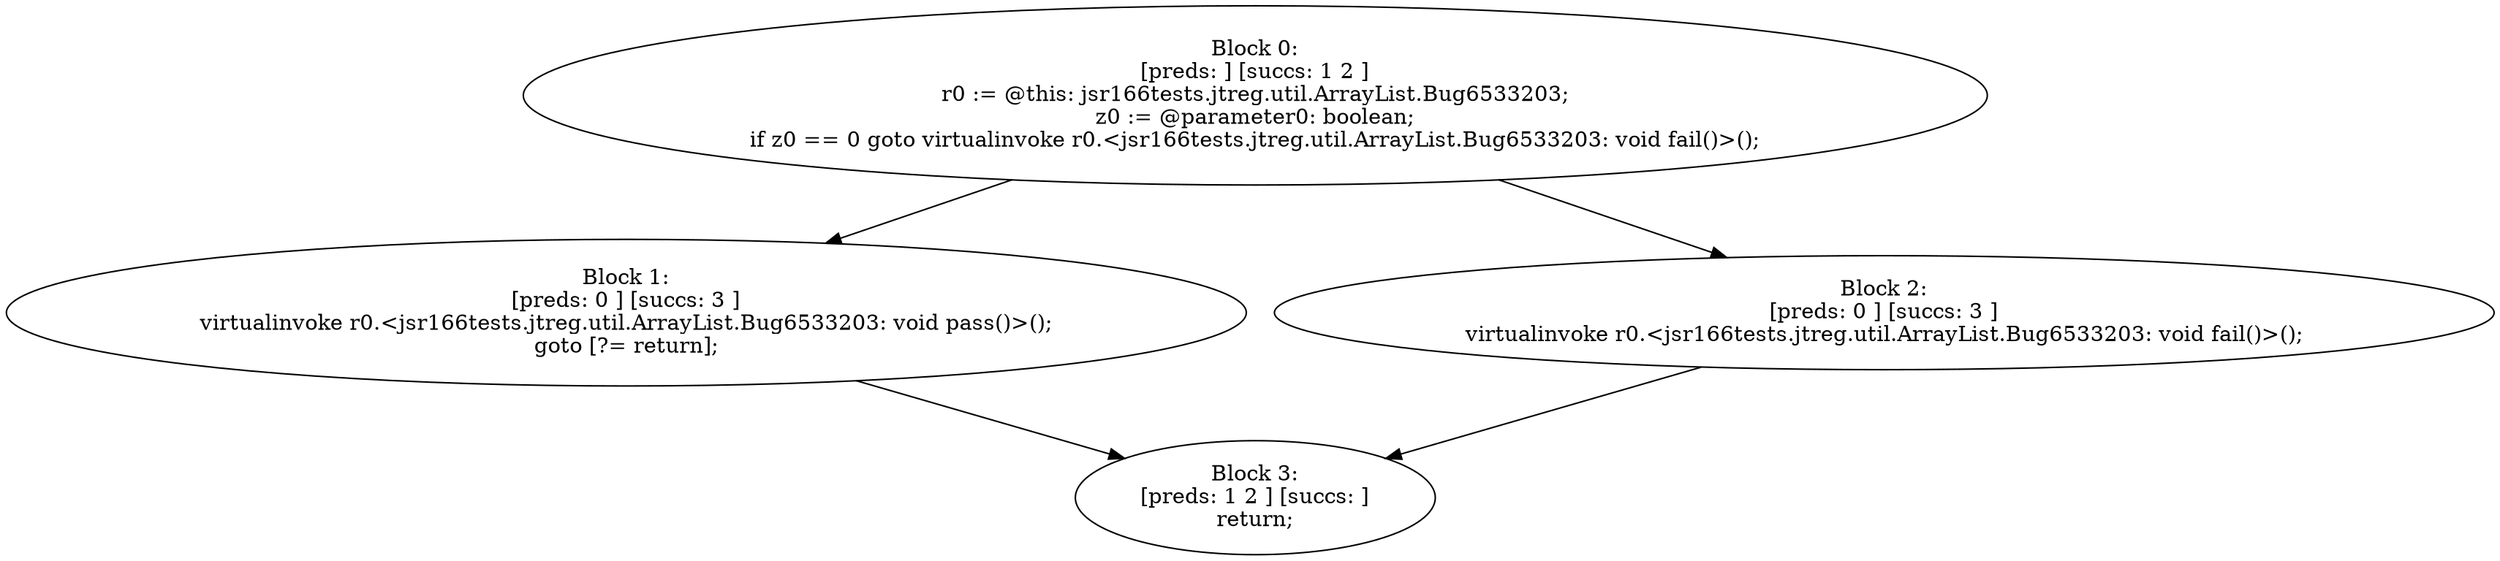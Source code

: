digraph "unitGraph" {
    "Block 0:
[preds: ] [succs: 1 2 ]
r0 := @this: jsr166tests.jtreg.util.ArrayList.Bug6533203;
z0 := @parameter0: boolean;
if z0 == 0 goto virtualinvoke r0.<jsr166tests.jtreg.util.ArrayList.Bug6533203: void fail()>();
"
    "Block 1:
[preds: 0 ] [succs: 3 ]
virtualinvoke r0.<jsr166tests.jtreg.util.ArrayList.Bug6533203: void pass()>();
goto [?= return];
"
    "Block 2:
[preds: 0 ] [succs: 3 ]
virtualinvoke r0.<jsr166tests.jtreg.util.ArrayList.Bug6533203: void fail()>();
"
    "Block 3:
[preds: 1 2 ] [succs: ]
return;
"
    "Block 0:
[preds: ] [succs: 1 2 ]
r0 := @this: jsr166tests.jtreg.util.ArrayList.Bug6533203;
z0 := @parameter0: boolean;
if z0 == 0 goto virtualinvoke r0.<jsr166tests.jtreg.util.ArrayList.Bug6533203: void fail()>();
"->"Block 1:
[preds: 0 ] [succs: 3 ]
virtualinvoke r0.<jsr166tests.jtreg.util.ArrayList.Bug6533203: void pass()>();
goto [?= return];
";
    "Block 0:
[preds: ] [succs: 1 2 ]
r0 := @this: jsr166tests.jtreg.util.ArrayList.Bug6533203;
z0 := @parameter0: boolean;
if z0 == 0 goto virtualinvoke r0.<jsr166tests.jtreg.util.ArrayList.Bug6533203: void fail()>();
"->"Block 2:
[preds: 0 ] [succs: 3 ]
virtualinvoke r0.<jsr166tests.jtreg.util.ArrayList.Bug6533203: void fail()>();
";
    "Block 1:
[preds: 0 ] [succs: 3 ]
virtualinvoke r0.<jsr166tests.jtreg.util.ArrayList.Bug6533203: void pass()>();
goto [?= return];
"->"Block 3:
[preds: 1 2 ] [succs: ]
return;
";
    "Block 2:
[preds: 0 ] [succs: 3 ]
virtualinvoke r0.<jsr166tests.jtreg.util.ArrayList.Bug6533203: void fail()>();
"->"Block 3:
[preds: 1 2 ] [succs: ]
return;
";
}
